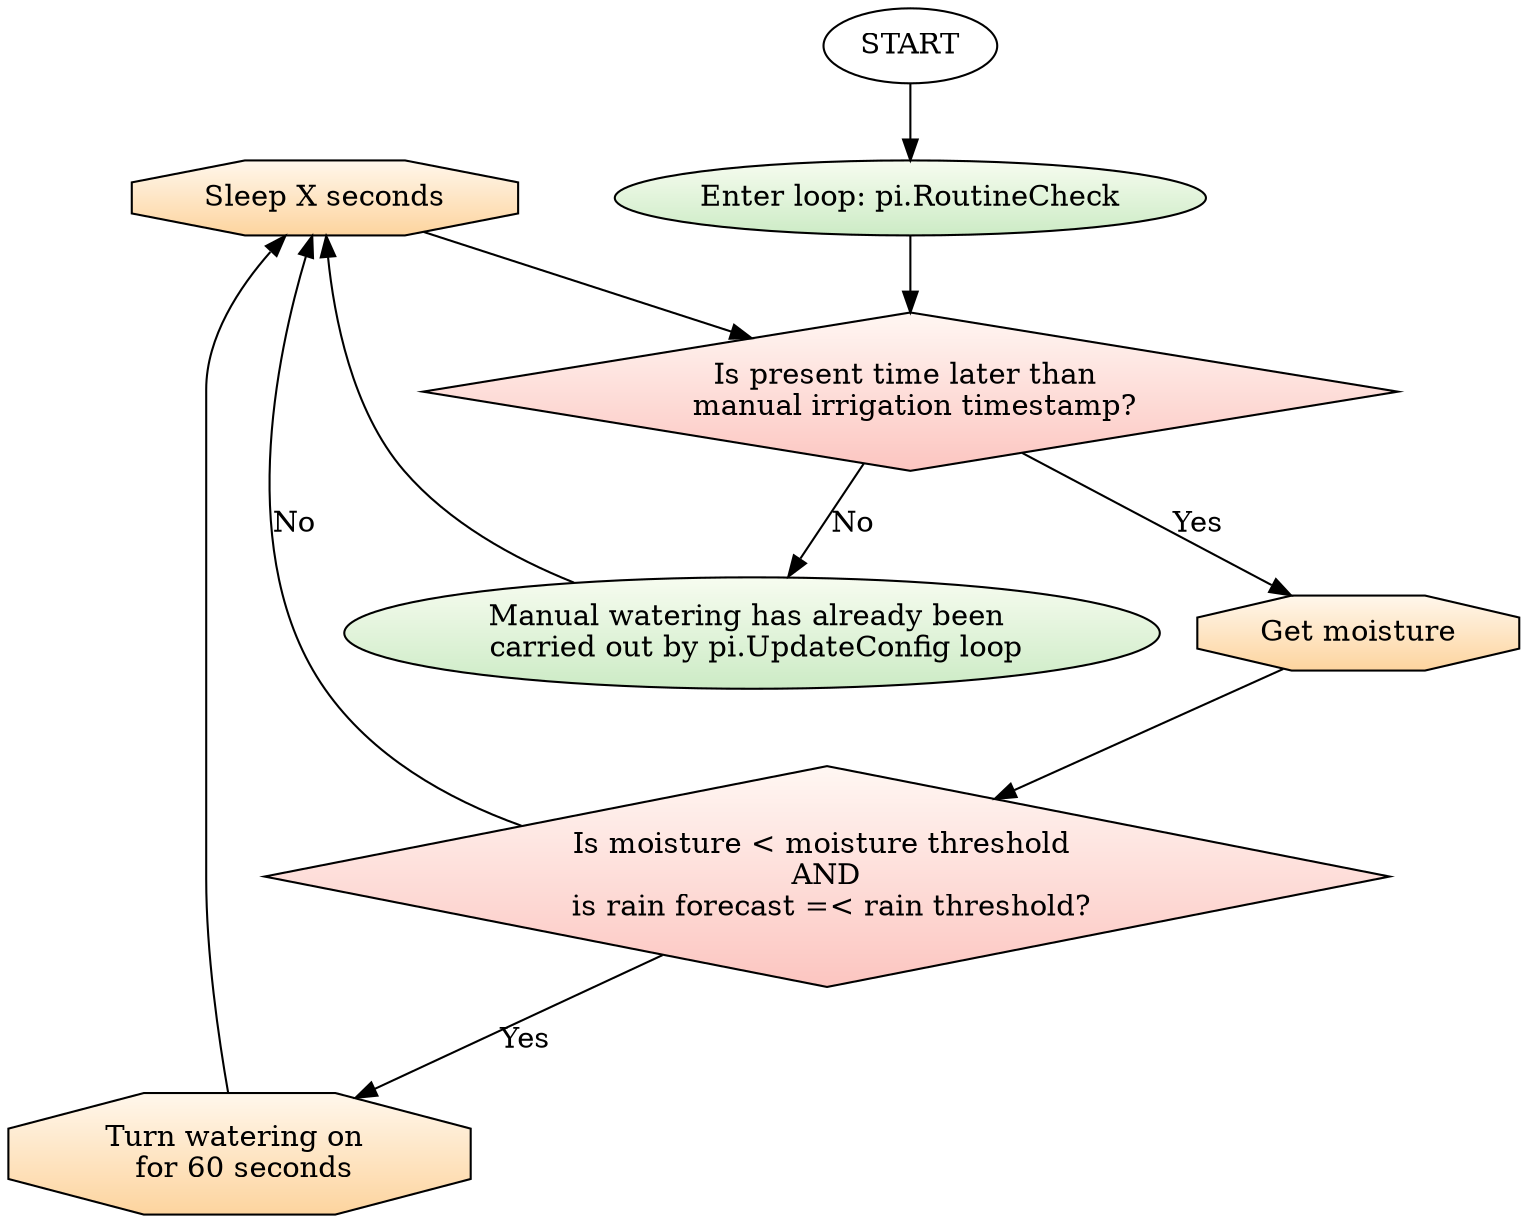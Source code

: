 //dot -Tsvg -ocontrol.svg controlFlowchart.dot
digraph G {

	// Action nodes
	{
		node[shape=octagon, style=filled, fillcolor="/orrd9/1:/orrd9/3", gradientangle=270];
		"Sleep X seconds"
		"Turn watering on \n for 60 seconds"
		"Get moisture"
	}

	// Decision nodes
	{
		node[shape=diamond, style=filled, fillcolor="/rdpu9/1:/rdpu9/3", gradientangle=270];
		"Is present time later than \n manual irrigation timestamp?"
		"Is moisture < moisture threshold \n AND \n is rain forecast =< rain threshold?"
	}

	// Event nodes
	{
		node[shape=ellipse, style=filled, fillcolor="/gnbu9/1:/gnbu9/3", gradientangle=270]
		"Enter loop: pi.RoutineCheck"
		"Manual watering has already been \n carried out by pi.UpdateConfig loop"
	}
	
	// Flow chart graph data
	START -> "Enter loop: pi.RoutineCheck"
	"Enter loop: pi.RoutineCheck" -> "Is present time later than \n manual irrigation timestamp?"
	"Is present time later than \n manual irrigation timestamp?" -> "Get moisture" [label="Yes"]
	"Get moisture" -> "Is moisture < moisture threshold \n AND \n is rain forecast =< rain threshold?"
	"Is moisture < moisture threshold \n AND \n is rain forecast =< rain threshold?" -> "Sleep X seconds" [label="No"]
	"Is moisture < moisture threshold \n AND \n is rain forecast =< rain threshold?" -> "Turn watering on \n for 60 seconds" [label="Yes"]
	"Turn watering on \n for 60 seconds" -> "Sleep X seconds"
 	"Is present time later than \n manual irrigation timestamp?" -> "Manual watering has already been \n carried out by pi.UpdateConfig loop" [label="No"]
	"Manual watering has already been \n carried out by pi.UpdateConfig loop" -> "Sleep X seconds"
	"Sleep X seconds" -> "Is present time later than \n manual irrigation timestamp?"






}